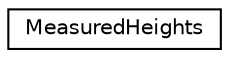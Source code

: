 digraph "Graphical Class Hierarchy"
{
 // LATEX_PDF_SIZE
  edge [fontname="Helvetica",fontsize="10",labelfontname="Helvetica",labelfontsize="10"];
  node [fontname="Helvetica",fontsize="10",shape=record];
  rankdir="LR";
  Node0 [label="MeasuredHeights",height=0.2,width=0.4,color="black", fillcolor="white", style="filled",URL="$classMeasuredHeights.html",tooltip=" "];
}
